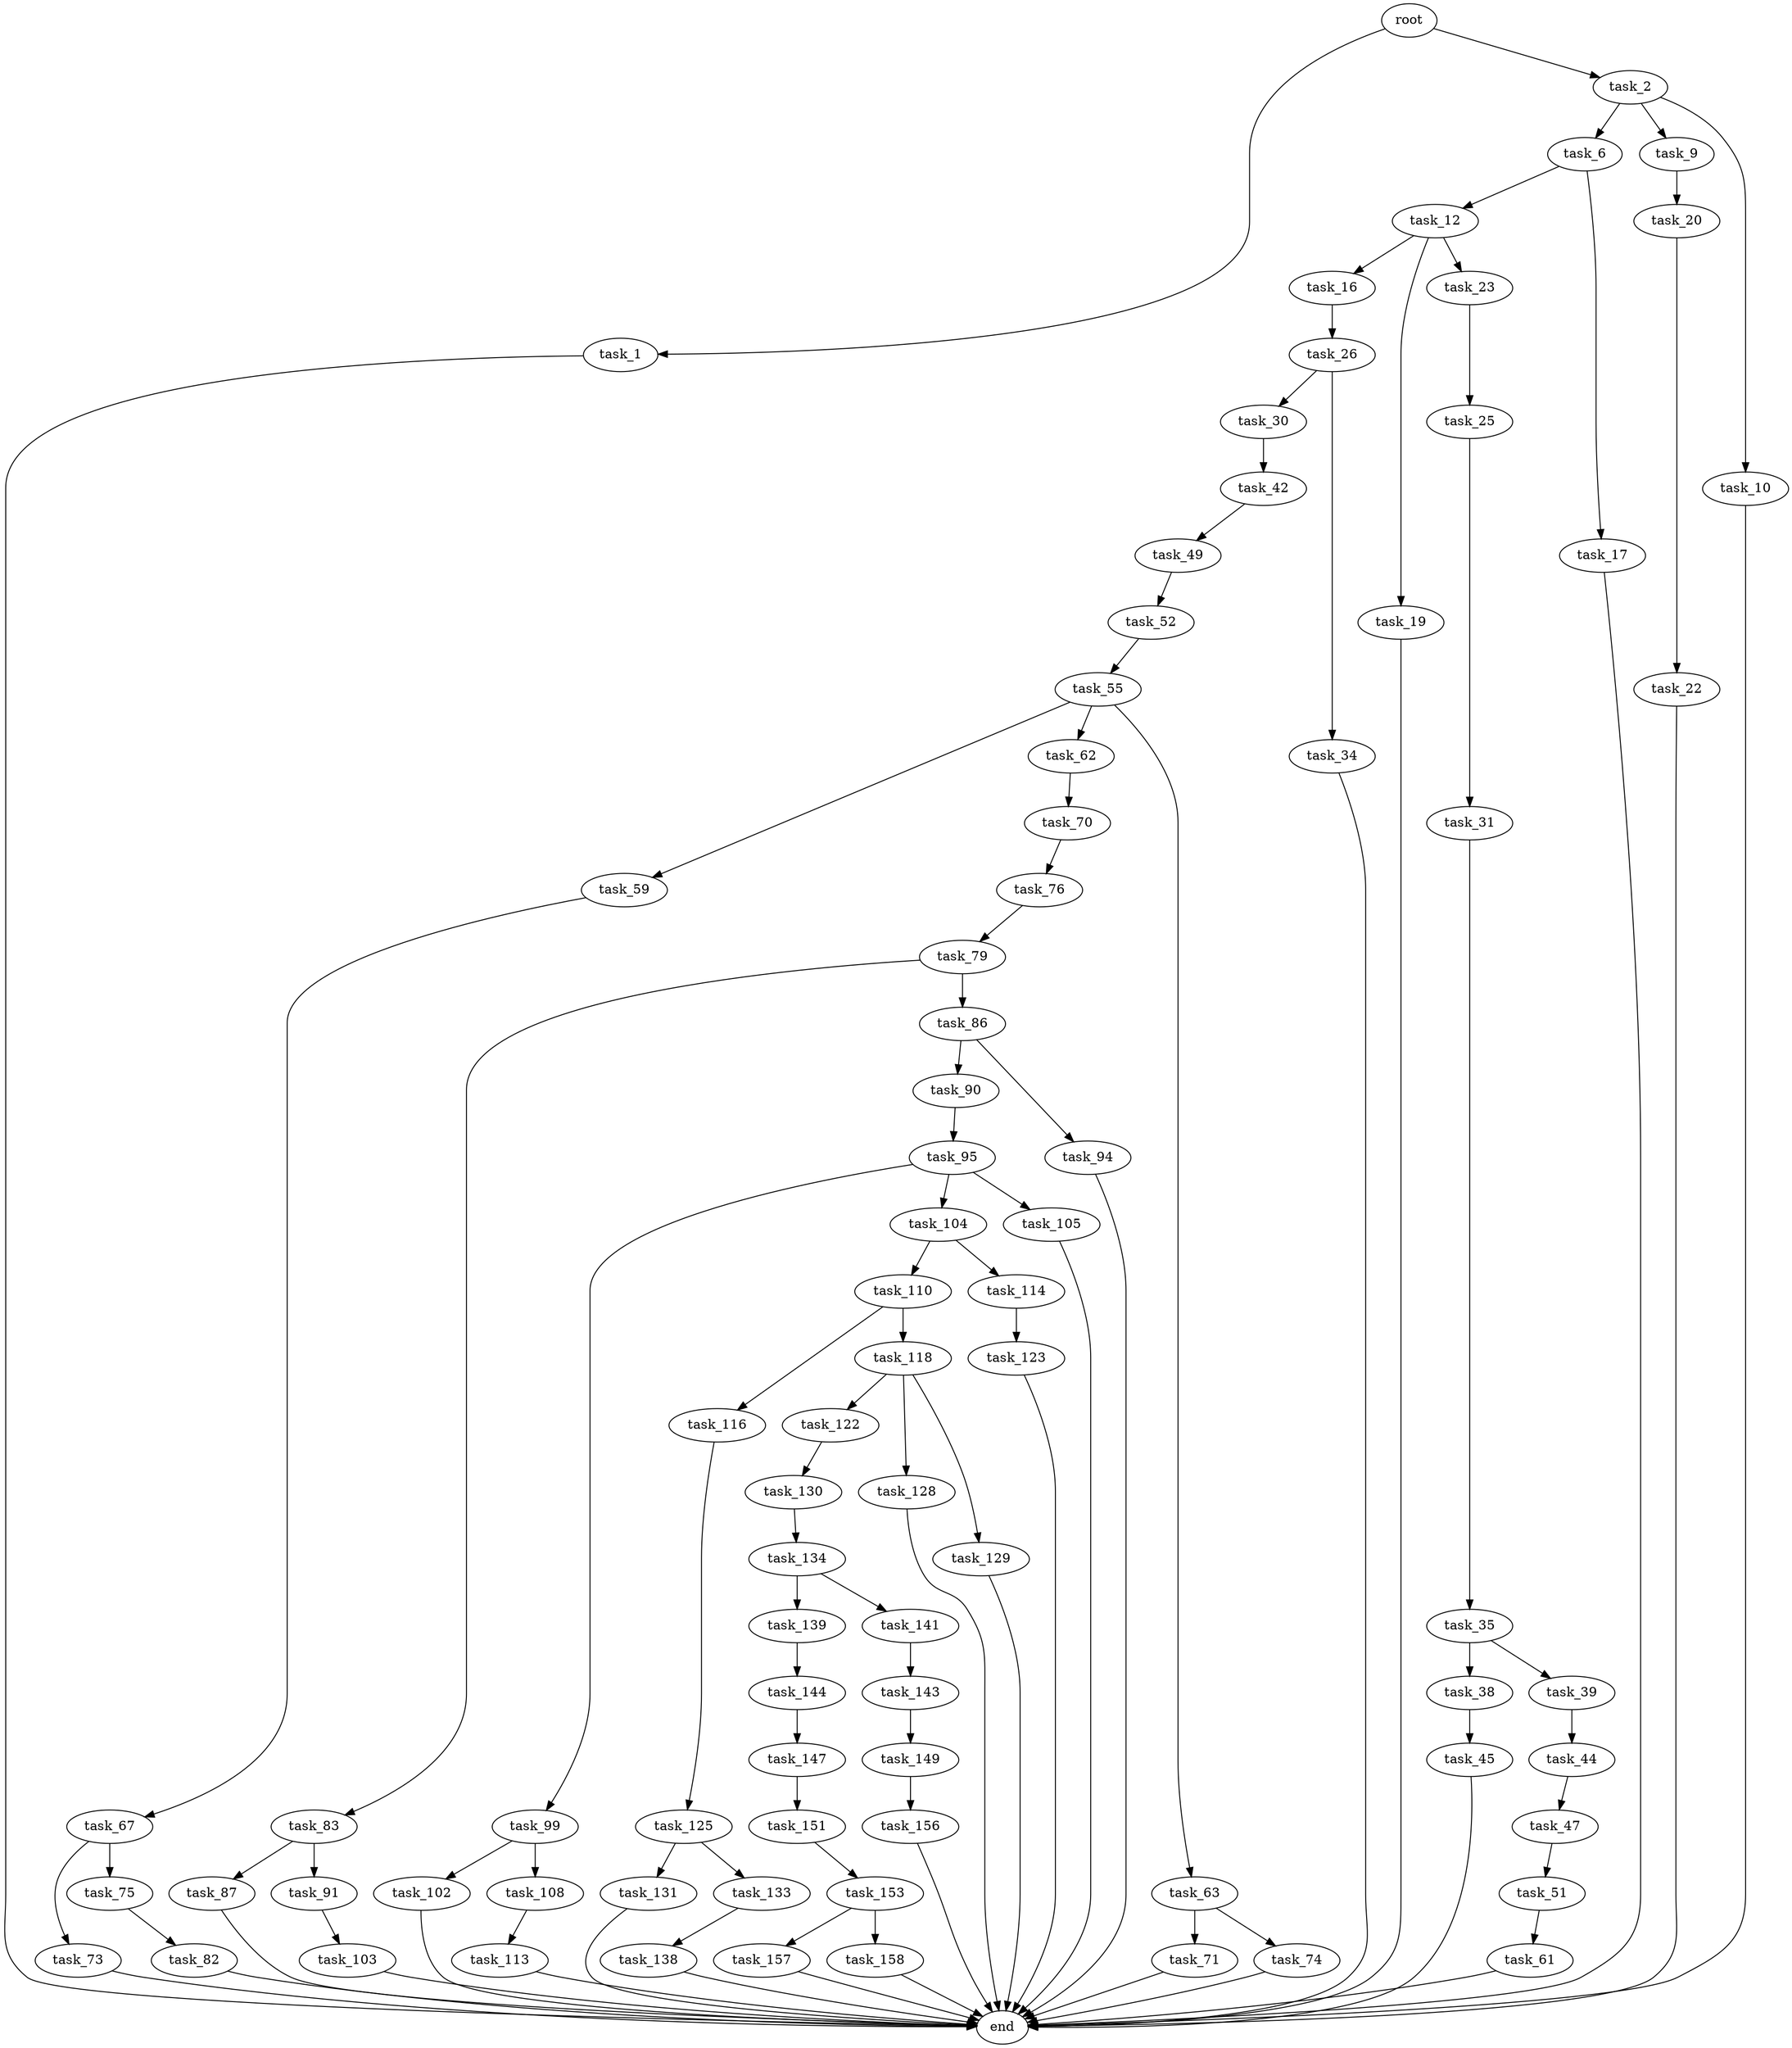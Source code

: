 digraph G {
  root [size="0.000000"];
  task_1 [size="38136235220.000000"];
  task_2 [size="792234745967.000000"];
  task_6 [size="7934459171.000000"];
  task_9 [size="2377373118.000000"];
  task_10 [size="88270530081.000000"];
  task_12 [size="549755813888.000000"];
  task_16 [size="368293445632.000000"];
  task_17 [size="368293445632.000000"];
  task_19 [size="4361111807.000000"];
  task_20 [size="454808356059.000000"];
  task_22 [size="5570892563.000000"];
  task_23 [size="4675348082.000000"];
  task_25 [size="284395173411.000000"];
  task_26 [size="4383520250.000000"];
  task_30 [size="15762946762.000000"];
  task_31 [size="28991029248.000000"];
  task_34 [size="549755813888.000000"];
  task_35 [size="134217728000.000000"];
  task_38 [size="28991029248.000000"];
  task_39 [size="1073741824000.000000"];
  task_42 [size="350846126301.000000"];
  task_44 [size="395881264543.000000"];
  task_45 [size="129311064677.000000"];
  task_47 [size="666341023059.000000"];
  task_49 [size="4388507862.000000"];
  task_51 [size="10870786946.000000"];
  task_52 [size="134217728000.000000"];
  task_55 [size="7239648535.000000"];
  task_59 [size="368293445632.000000"];
  task_61 [size="7676374028.000000"];
  task_62 [size="476970098939.000000"];
  task_63 [size="312142273244.000000"];
  task_67 [size="21809187930.000000"];
  task_70 [size="28991029248.000000"];
  task_71 [size="39090397390.000000"];
  task_73 [size="103904153149.000000"];
  task_74 [size="15218222240.000000"];
  task_75 [size="1519677553.000000"];
  task_76 [size="36408479236.000000"];
  task_79 [size="8279724555.000000"];
  task_82 [size="8589934592.000000"];
  task_83 [size="231928233984.000000"];
  task_86 [size="175461394570.000000"];
  task_87 [size="3212764744.000000"];
  task_90 [size="368293445632.000000"];
  task_91 [size="231928233984.000000"];
  task_94 [size="368293445632.000000"];
  task_95 [size="7851701487.000000"];
  task_99 [size="30656237543.000000"];
  task_102 [size="231928233984.000000"];
  task_103 [size="28991029248.000000"];
  task_104 [size="220068988657.000000"];
  task_105 [size="28991029248.000000"];
  task_108 [size="782757789696.000000"];
  task_110 [size="40359450629.000000"];
  task_113 [size="43004890005.000000"];
  task_114 [size="251404416806.000000"];
  task_116 [size="28991029248.000000"];
  task_118 [size="356758235254.000000"];
  task_122 [size="26347791011.000000"];
  task_123 [size="8589934592.000000"];
  task_125 [size="19358789069.000000"];
  task_128 [size="29891427611.000000"];
  task_129 [size="231928233984.000000"];
  task_130 [size="95868679397.000000"];
  task_131 [size="2509926891.000000"];
  task_133 [size="15294870277.000000"];
  task_134 [size="2104055490.000000"];
  task_138 [size="27158940219.000000"];
  task_139 [size="26554216364.000000"];
  task_141 [size="231928233984.000000"];
  task_143 [size="231928233984.000000"];
  task_144 [size="68719476736.000000"];
  task_147 [size="33682966571.000000"];
  task_149 [size="5439094031.000000"];
  task_151 [size="28991029248.000000"];
  task_153 [size="145120982023.000000"];
  task_156 [size="1124745919609.000000"];
  task_157 [size="19580778666.000000"];
  task_158 [size="28991029248.000000"];
  end [size="0.000000"];

  root -> task_1 [size="1.000000"];
  root -> task_2 [size="1.000000"];
  task_1 -> end [size="1.000000"];
  task_2 -> task_6 [size="536870912.000000"];
  task_2 -> task_9 [size="536870912.000000"];
  task_2 -> task_10 [size="536870912.000000"];
  task_6 -> task_12 [size="411041792.000000"];
  task_6 -> task_17 [size="411041792.000000"];
  task_9 -> task_20 [size="134217728.000000"];
  task_10 -> end [size="1.000000"];
  task_12 -> task_16 [size="536870912.000000"];
  task_12 -> task_19 [size="536870912.000000"];
  task_12 -> task_23 [size="536870912.000000"];
  task_16 -> task_26 [size="411041792.000000"];
  task_17 -> end [size="1.000000"];
  task_19 -> end [size="1.000000"];
  task_20 -> task_22 [size="301989888.000000"];
  task_22 -> end [size="1.000000"];
  task_23 -> task_25 [size="209715200.000000"];
  task_25 -> task_31 [size="411041792.000000"];
  task_26 -> task_30 [size="411041792.000000"];
  task_26 -> task_34 [size="411041792.000000"];
  task_30 -> task_42 [size="536870912.000000"];
  task_31 -> task_35 [size="75497472.000000"];
  task_34 -> end [size="1.000000"];
  task_35 -> task_38 [size="209715200.000000"];
  task_35 -> task_39 [size="209715200.000000"];
  task_38 -> task_45 [size="75497472.000000"];
  task_39 -> task_44 [size="838860800.000000"];
  task_42 -> task_49 [size="411041792.000000"];
  task_44 -> task_47 [size="411041792.000000"];
  task_45 -> end [size="1.000000"];
  task_47 -> task_51 [size="838860800.000000"];
  task_49 -> task_52 [size="411041792.000000"];
  task_51 -> task_61 [size="411041792.000000"];
  task_52 -> task_55 [size="209715200.000000"];
  task_55 -> task_59 [size="134217728.000000"];
  task_55 -> task_62 [size="134217728.000000"];
  task_55 -> task_63 [size="134217728.000000"];
  task_59 -> task_67 [size="411041792.000000"];
  task_61 -> end [size="1.000000"];
  task_62 -> task_70 [size="679477248.000000"];
  task_63 -> task_71 [size="301989888.000000"];
  task_63 -> task_74 [size="301989888.000000"];
  task_67 -> task_73 [size="679477248.000000"];
  task_67 -> task_75 [size="679477248.000000"];
  task_70 -> task_76 [size="75497472.000000"];
  task_71 -> end [size="1.000000"];
  task_73 -> end [size="1.000000"];
  task_74 -> end [size="1.000000"];
  task_75 -> task_82 [size="33554432.000000"];
  task_76 -> task_79 [size="134217728.000000"];
  task_79 -> task_83 [size="134217728.000000"];
  task_79 -> task_86 [size="134217728.000000"];
  task_82 -> end [size="1.000000"];
  task_83 -> task_87 [size="301989888.000000"];
  task_83 -> task_91 [size="301989888.000000"];
  task_86 -> task_90 [size="209715200.000000"];
  task_86 -> task_94 [size="209715200.000000"];
  task_87 -> end [size="1.000000"];
  task_90 -> task_95 [size="411041792.000000"];
  task_91 -> task_103 [size="301989888.000000"];
  task_94 -> end [size="1.000000"];
  task_95 -> task_99 [size="679477248.000000"];
  task_95 -> task_104 [size="679477248.000000"];
  task_95 -> task_105 [size="679477248.000000"];
  task_99 -> task_102 [size="536870912.000000"];
  task_99 -> task_108 [size="536870912.000000"];
  task_102 -> end [size="1.000000"];
  task_103 -> end [size="1.000000"];
  task_104 -> task_110 [size="411041792.000000"];
  task_104 -> task_114 [size="411041792.000000"];
  task_105 -> end [size="1.000000"];
  task_108 -> task_113 [size="679477248.000000"];
  task_110 -> task_116 [size="75497472.000000"];
  task_110 -> task_118 [size="75497472.000000"];
  task_113 -> end [size="1.000000"];
  task_114 -> task_123 [size="209715200.000000"];
  task_116 -> task_125 [size="75497472.000000"];
  task_118 -> task_122 [size="838860800.000000"];
  task_118 -> task_128 [size="838860800.000000"];
  task_118 -> task_129 [size="838860800.000000"];
  task_122 -> task_130 [size="536870912.000000"];
  task_123 -> end [size="1.000000"];
  task_125 -> task_131 [size="33554432.000000"];
  task_125 -> task_133 [size="33554432.000000"];
  task_128 -> end [size="1.000000"];
  task_129 -> end [size="1.000000"];
  task_130 -> task_134 [size="134217728.000000"];
  task_131 -> end [size="1.000000"];
  task_133 -> task_138 [size="679477248.000000"];
  task_134 -> task_139 [size="33554432.000000"];
  task_134 -> task_141 [size="33554432.000000"];
  task_138 -> end [size="1.000000"];
  task_139 -> task_144 [size="536870912.000000"];
  task_141 -> task_143 [size="301989888.000000"];
  task_143 -> task_149 [size="301989888.000000"];
  task_144 -> task_147 [size="134217728.000000"];
  task_147 -> task_151 [size="33554432.000000"];
  task_149 -> task_156 [size="134217728.000000"];
  task_151 -> task_153 [size="75497472.000000"];
  task_153 -> task_157 [size="209715200.000000"];
  task_153 -> task_158 [size="209715200.000000"];
  task_156 -> end [size="1.000000"];
  task_157 -> end [size="1.000000"];
  task_158 -> end [size="1.000000"];
}
